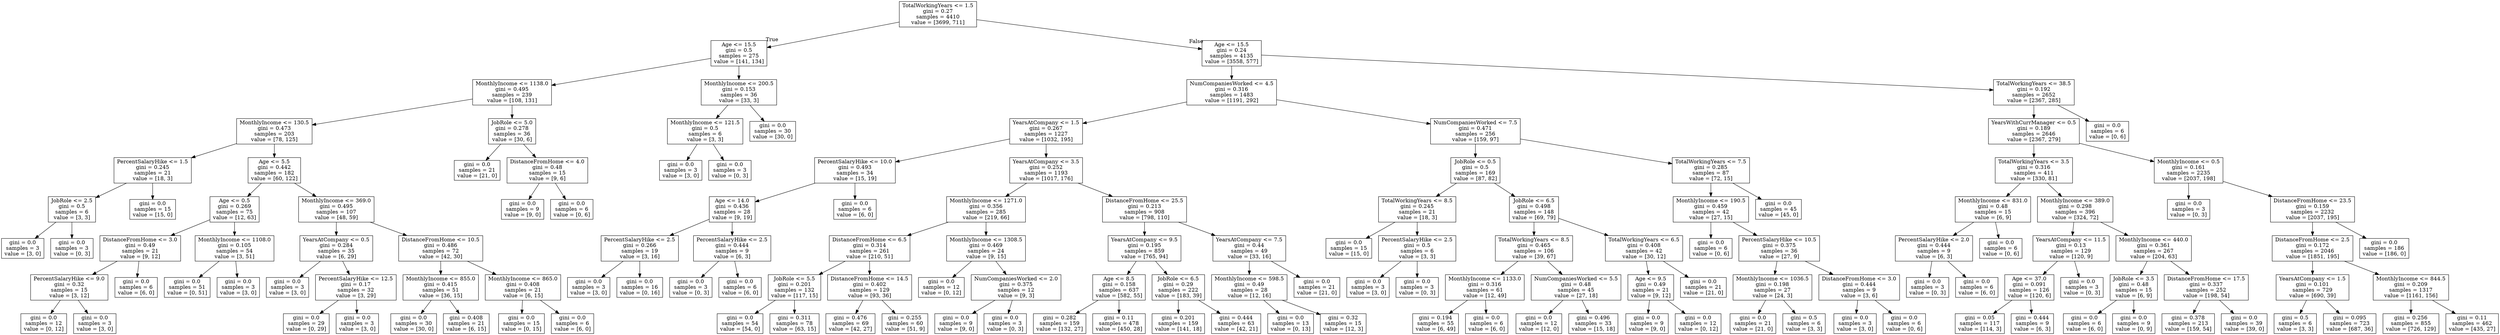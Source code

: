 digraph Tree {
node [shape=box] ;
0 [label="TotalWorkingYears <= 1.5\ngini = 0.27\nsamples = 4410\nvalue = [3699, 711]"] ;
1 [label="Age <= 15.5\ngini = 0.5\nsamples = 275\nvalue = [141, 134]"] ;
0 -> 1 [labeldistance=2.5, labelangle=45, headlabel="True"] ;
2 [label="MonthlyIncome <= 1138.0\ngini = 0.495\nsamples = 239\nvalue = [108, 131]"] ;
1 -> 2 ;
3 [label="MonthlyIncome <= 130.5\ngini = 0.473\nsamples = 203\nvalue = [78, 125]"] ;
2 -> 3 ;
4 [label="PercentSalaryHike <= 1.5\ngini = 0.245\nsamples = 21\nvalue = [18, 3]"] ;
3 -> 4 ;
5 [label="JobRole <= 2.5\ngini = 0.5\nsamples = 6\nvalue = [3, 3]"] ;
4 -> 5 ;
6 [label="gini = 0.0\nsamples = 3\nvalue = [3, 0]"] ;
5 -> 6 ;
7 [label="gini = 0.0\nsamples = 3\nvalue = [0, 3]"] ;
5 -> 7 ;
8 [label="gini = 0.0\nsamples = 15\nvalue = [15, 0]"] ;
4 -> 8 ;
9 [label="Age <= 5.5\ngini = 0.442\nsamples = 182\nvalue = [60, 122]"] ;
3 -> 9 ;
10 [label="Age <= 0.5\ngini = 0.269\nsamples = 75\nvalue = [12, 63]"] ;
9 -> 10 ;
11 [label="DistanceFromHome <= 3.0\ngini = 0.49\nsamples = 21\nvalue = [9, 12]"] ;
10 -> 11 ;
12 [label="PercentSalaryHike <= 9.0\ngini = 0.32\nsamples = 15\nvalue = [3, 12]"] ;
11 -> 12 ;
13 [label="gini = 0.0\nsamples = 12\nvalue = [0, 12]"] ;
12 -> 13 ;
14 [label="gini = 0.0\nsamples = 3\nvalue = [3, 0]"] ;
12 -> 14 ;
15 [label="gini = 0.0\nsamples = 6\nvalue = [6, 0]"] ;
11 -> 15 ;
16 [label="MonthlyIncome <= 1108.0\ngini = 0.105\nsamples = 54\nvalue = [3, 51]"] ;
10 -> 16 ;
17 [label="gini = 0.0\nsamples = 51\nvalue = [0, 51]"] ;
16 -> 17 ;
18 [label="gini = 0.0\nsamples = 3\nvalue = [3, 0]"] ;
16 -> 18 ;
19 [label="MonthlyIncome <= 369.0\ngini = 0.495\nsamples = 107\nvalue = [48, 59]"] ;
9 -> 19 ;
20 [label="YearsAtCompany <= 0.5\ngini = 0.284\nsamples = 35\nvalue = [6, 29]"] ;
19 -> 20 ;
21 [label="gini = 0.0\nsamples = 3\nvalue = [3, 0]"] ;
20 -> 21 ;
22 [label="PercentSalaryHike <= 12.5\ngini = 0.17\nsamples = 32\nvalue = [3, 29]"] ;
20 -> 22 ;
23 [label="gini = 0.0\nsamples = 29\nvalue = [0, 29]"] ;
22 -> 23 ;
24 [label="gini = 0.0\nsamples = 3\nvalue = [3, 0]"] ;
22 -> 24 ;
25 [label="DistanceFromHome <= 10.5\ngini = 0.486\nsamples = 72\nvalue = [42, 30]"] ;
19 -> 25 ;
26 [label="MonthlyIncome <= 855.0\ngini = 0.415\nsamples = 51\nvalue = [36, 15]"] ;
25 -> 26 ;
27 [label="gini = 0.0\nsamples = 30\nvalue = [30, 0]"] ;
26 -> 27 ;
28 [label="gini = 0.408\nsamples = 21\nvalue = [6, 15]"] ;
26 -> 28 ;
29 [label="MonthlyIncome <= 865.0\ngini = 0.408\nsamples = 21\nvalue = [6, 15]"] ;
25 -> 29 ;
30 [label="gini = 0.0\nsamples = 15\nvalue = [0, 15]"] ;
29 -> 30 ;
31 [label="gini = 0.0\nsamples = 6\nvalue = [6, 0]"] ;
29 -> 31 ;
32 [label="JobRole <= 5.0\ngini = 0.278\nsamples = 36\nvalue = [30, 6]"] ;
2 -> 32 ;
33 [label="gini = 0.0\nsamples = 21\nvalue = [21, 0]"] ;
32 -> 33 ;
34 [label="DistanceFromHome <= 4.0\ngini = 0.48\nsamples = 15\nvalue = [9, 6]"] ;
32 -> 34 ;
35 [label="gini = 0.0\nsamples = 9\nvalue = [9, 0]"] ;
34 -> 35 ;
36 [label="gini = 0.0\nsamples = 6\nvalue = [0, 6]"] ;
34 -> 36 ;
37 [label="MonthlyIncome <= 200.5\ngini = 0.153\nsamples = 36\nvalue = [33, 3]"] ;
1 -> 37 ;
38 [label="MonthlyIncome <= 121.5\ngini = 0.5\nsamples = 6\nvalue = [3, 3]"] ;
37 -> 38 ;
39 [label="gini = 0.0\nsamples = 3\nvalue = [3, 0]"] ;
38 -> 39 ;
40 [label="gini = 0.0\nsamples = 3\nvalue = [0, 3]"] ;
38 -> 40 ;
41 [label="gini = 0.0\nsamples = 30\nvalue = [30, 0]"] ;
37 -> 41 ;
42 [label="Age <= 15.5\ngini = 0.24\nsamples = 4135\nvalue = [3558, 577]"] ;
0 -> 42 [labeldistance=2.5, labelangle=-45, headlabel="False"] ;
43 [label="NumCompaniesWorked <= 4.5\ngini = 0.316\nsamples = 1483\nvalue = [1191, 292]"] ;
42 -> 43 ;
44 [label="YearsAtCompany <= 1.5\ngini = 0.267\nsamples = 1227\nvalue = [1032, 195]"] ;
43 -> 44 ;
45 [label="PercentSalaryHike <= 10.0\ngini = 0.493\nsamples = 34\nvalue = [15, 19]"] ;
44 -> 45 ;
46 [label="Age <= 14.0\ngini = 0.436\nsamples = 28\nvalue = [9, 19]"] ;
45 -> 46 ;
47 [label="PercentSalaryHike <= 2.5\ngini = 0.266\nsamples = 19\nvalue = [3, 16]"] ;
46 -> 47 ;
48 [label="gini = 0.0\nsamples = 3\nvalue = [3, 0]"] ;
47 -> 48 ;
49 [label="gini = 0.0\nsamples = 16\nvalue = [0, 16]"] ;
47 -> 49 ;
50 [label="PercentSalaryHike <= 2.5\ngini = 0.444\nsamples = 9\nvalue = [6, 3]"] ;
46 -> 50 ;
51 [label="gini = 0.0\nsamples = 3\nvalue = [0, 3]"] ;
50 -> 51 ;
52 [label="gini = 0.0\nsamples = 6\nvalue = [6, 0]"] ;
50 -> 52 ;
53 [label="gini = 0.0\nsamples = 6\nvalue = [6, 0]"] ;
45 -> 53 ;
54 [label="YearsAtCompany <= 3.5\ngini = 0.252\nsamples = 1193\nvalue = [1017, 176]"] ;
44 -> 54 ;
55 [label="MonthlyIncome <= 1271.0\ngini = 0.356\nsamples = 285\nvalue = [219, 66]"] ;
54 -> 55 ;
56 [label="DistanceFromHome <= 6.5\ngini = 0.314\nsamples = 261\nvalue = [210, 51]"] ;
55 -> 56 ;
57 [label="JobRole <= 5.5\ngini = 0.201\nsamples = 132\nvalue = [117, 15]"] ;
56 -> 57 ;
58 [label="gini = 0.0\nsamples = 54\nvalue = [54, 0]"] ;
57 -> 58 ;
59 [label="gini = 0.311\nsamples = 78\nvalue = [63, 15]"] ;
57 -> 59 ;
60 [label="DistanceFromHome <= 14.5\ngini = 0.402\nsamples = 129\nvalue = [93, 36]"] ;
56 -> 60 ;
61 [label="gini = 0.476\nsamples = 69\nvalue = [42, 27]"] ;
60 -> 61 ;
62 [label="gini = 0.255\nsamples = 60\nvalue = [51, 9]"] ;
60 -> 62 ;
63 [label="MonthlyIncome <= 1308.5\ngini = 0.469\nsamples = 24\nvalue = [9, 15]"] ;
55 -> 63 ;
64 [label="gini = 0.0\nsamples = 12\nvalue = [0, 12]"] ;
63 -> 64 ;
65 [label="NumCompaniesWorked <= 2.0\ngini = 0.375\nsamples = 12\nvalue = [9, 3]"] ;
63 -> 65 ;
66 [label="gini = 0.0\nsamples = 9\nvalue = [9, 0]"] ;
65 -> 66 ;
67 [label="gini = 0.0\nsamples = 3\nvalue = [0, 3]"] ;
65 -> 67 ;
68 [label="DistanceFromHome <= 25.5\ngini = 0.213\nsamples = 908\nvalue = [798, 110]"] ;
54 -> 68 ;
69 [label="YearsAtCompany <= 9.5\ngini = 0.195\nsamples = 859\nvalue = [765, 94]"] ;
68 -> 69 ;
70 [label="Age <= 8.5\ngini = 0.158\nsamples = 637\nvalue = [582, 55]"] ;
69 -> 70 ;
71 [label="gini = 0.282\nsamples = 159\nvalue = [132, 27]"] ;
70 -> 71 ;
72 [label="gini = 0.11\nsamples = 478\nvalue = [450, 28]"] ;
70 -> 72 ;
73 [label="JobRole <= 6.5\ngini = 0.29\nsamples = 222\nvalue = [183, 39]"] ;
69 -> 73 ;
74 [label="gini = 0.201\nsamples = 159\nvalue = [141, 18]"] ;
73 -> 74 ;
75 [label="gini = 0.444\nsamples = 63\nvalue = [42, 21]"] ;
73 -> 75 ;
76 [label="YearsAtCompany <= 7.5\ngini = 0.44\nsamples = 49\nvalue = [33, 16]"] ;
68 -> 76 ;
77 [label="MonthlyIncome <= 598.5\ngini = 0.49\nsamples = 28\nvalue = [12, 16]"] ;
76 -> 77 ;
78 [label="gini = 0.0\nsamples = 13\nvalue = [0, 13]"] ;
77 -> 78 ;
79 [label="gini = 0.32\nsamples = 15\nvalue = [12, 3]"] ;
77 -> 79 ;
80 [label="gini = 0.0\nsamples = 21\nvalue = [21, 0]"] ;
76 -> 80 ;
81 [label="NumCompaniesWorked <= 7.5\ngini = 0.471\nsamples = 256\nvalue = [159, 97]"] ;
43 -> 81 ;
82 [label="JobRole <= 0.5\ngini = 0.5\nsamples = 169\nvalue = [87, 82]"] ;
81 -> 82 ;
83 [label="TotalWorkingYears <= 8.5\ngini = 0.245\nsamples = 21\nvalue = [18, 3]"] ;
82 -> 83 ;
84 [label="gini = 0.0\nsamples = 15\nvalue = [15, 0]"] ;
83 -> 84 ;
85 [label="PercentSalaryHike <= 2.5\ngini = 0.5\nsamples = 6\nvalue = [3, 3]"] ;
83 -> 85 ;
86 [label="gini = 0.0\nsamples = 3\nvalue = [3, 0]"] ;
85 -> 86 ;
87 [label="gini = 0.0\nsamples = 3\nvalue = [0, 3]"] ;
85 -> 87 ;
88 [label="JobRole <= 6.5\ngini = 0.498\nsamples = 148\nvalue = [69, 79]"] ;
82 -> 88 ;
89 [label="TotalWorkingYears <= 8.5\ngini = 0.465\nsamples = 106\nvalue = [39, 67]"] ;
88 -> 89 ;
90 [label="MonthlyIncome <= 1133.0\ngini = 0.316\nsamples = 61\nvalue = [12, 49]"] ;
89 -> 90 ;
91 [label="gini = 0.194\nsamples = 55\nvalue = [6, 49]"] ;
90 -> 91 ;
92 [label="gini = 0.0\nsamples = 6\nvalue = [6, 0]"] ;
90 -> 92 ;
93 [label="NumCompaniesWorked <= 5.5\ngini = 0.48\nsamples = 45\nvalue = [27, 18]"] ;
89 -> 93 ;
94 [label="gini = 0.0\nsamples = 12\nvalue = [12, 0]"] ;
93 -> 94 ;
95 [label="gini = 0.496\nsamples = 33\nvalue = [15, 18]"] ;
93 -> 95 ;
96 [label="TotalWorkingYears <= 6.5\ngini = 0.408\nsamples = 42\nvalue = [30, 12]"] ;
88 -> 96 ;
97 [label="Age <= 9.5\ngini = 0.49\nsamples = 21\nvalue = [9, 12]"] ;
96 -> 97 ;
98 [label="gini = 0.0\nsamples = 9\nvalue = [9, 0]"] ;
97 -> 98 ;
99 [label="gini = 0.0\nsamples = 12\nvalue = [0, 12]"] ;
97 -> 99 ;
100 [label="gini = 0.0\nsamples = 21\nvalue = [21, 0]"] ;
96 -> 100 ;
101 [label="TotalWorkingYears <= 7.5\ngini = 0.285\nsamples = 87\nvalue = [72, 15]"] ;
81 -> 101 ;
102 [label="MonthlyIncome <= 190.5\ngini = 0.459\nsamples = 42\nvalue = [27, 15]"] ;
101 -> 102 ;
103 [label="gini = 0.0\nsamples = 6\nvalue = [0, 6]"] ;
102 -> 103 ;
104 [label="PercentSalaryHike <= 10.5\ngini = 0.375\nsamples = 36\nvalue = [27, 9]"] ;
102 -> 104 ;
105 [label="MonthlyIncome <= 1036.5\ngini = 0.198\nsamples = 27\nvalue = [24, 3]"] ;
104 -> 105 ;
106 [label="gini = 0.0\nsamples = 21\nvalue = [21, 0]"] ;
105 -> 106 ;
107 [label="gini = 0.5\nsamples = 6\nvalue = [3, 3]"] ;
105 -> 107 ;
108 [label="DistanceFromHome <= 3.0\ngini = 0.444\nsamples = 9\nvalue = [3, 6]"] ;
104 -> 108 ;
109 [label="gini = 0.0\nsamples = 3\nvalue = [3, 0]"] ;
108 -> 109 ;
110 [label="gini = 0.0\nsamples = 6\nvalue = [0, 6]"] ;
108 -> 110 ;
111 [label="gini = 0.0\nsamples = 45\nvalue = [45, 0]"] ;
101 -> 111 ;
112 [label="TotalWorkingYears <= 38.5\ngini = 0.192\nsamples = 2652\nvalue = [2367, 285]"] ;
42 -> 112 ;
113 [label="YearsWithCurrManager <= 0.5\ngini = 0.189\nsamples = 2646\nvalue = [2367, 279]"] ;
112 -> 113 ;
114 [label="TotalWorkingYears <= 3.5\ngini = 0.316\nsamples = 411\nvalue = [330, 81]"] ;
113 -> 114 ;
115 [label="MonthlyIncome <= 831.0\ngini = 0.48\nsamples = 15\nvalue = [6, 9]"] ;
114 -> 115 ;
116 [label="PercentSalaryHike <= 2.0\ngini = 0.444\nsamples = 9\nvalue = [6, 3]"] ;
115 -> 116 ;
117 [label="gini = 0.0\nsamples = 3\nvalue = [0, 3]"] ;
116 -> 117 ;
118 [label="gini = 0.0\nsamples = 6\nvalue = [6, 0]"] ;
116 -> 118 ;
119 [label="gini = 0.0\nsamples = 6\nvalue = [0, 6]"] ;
115 -> 119 ;
120 [label="MonthlyIncome <= 389.0\ngini = 0.298\nsamples = 396\nvalue = [324, 72]"] ;
114 -> 120 ;
121 [label="YearsAtCompany <= 11.5\ngini = 0.13\nsamples = 129\nvalue = [120, 9]"] ;
120 -> 121 ;
122 [label="Age <= 37.0\ngini = 0.091\nsamples = 126\nvalue = [120, 6]"] ;
121 -> 122 ;
123 [label="gini = 0.05\nsamples = 117\nvalue = [114, 3]"] ;
122 -> 123 ;
124 [label="gini = 0.444\nsamples = 9\nvalue = [6, 3]"] ;
122 -> 124 ;
125 [label="gini = 0.0\nsamples = 3\nvalue = [0, 3]"] ;
121 -> 125 ;
126 [label="MonthlyIncome <= 440.0\ngini = 0.361\nsamples = 267\nvalue = [204, 63]"] ;
120 -> 126 ;
127 [label="JobRole <= 3.5\ngini = 0.48\nsamples = 15\nvalue = [6, 9]"] ;
126 -> 127 ;
128 [label="gini = 0.0\nsamples = 6\nvalue = [6, 0]"] ;
127 -> 128 ;
129 [label="gini = 0.0\nsamples = 9\nvalue = [0, 9]"] ;
127 -> 129 ;
130 [label="DistanceFromHome <= 17.5\ngini = 0.337\nsamples = 252\nvalue = [198, 54]"] ;
126 -> 130 ;
131 [label="gini = 0.378\nsamples = 213\nvalue = [159, 54]"] ;
130 -> 131 ;
132 [label="gini = 0.0\nsamples = 39\nvalue = [39, 0]"] ;
130 -> 132 ;
133 [label="MonthlyIncome <= 0.5\ngini = 0.161\nsamples = 2235\nvalue = [2037, 198]"] ;
113 -> 133 ;
134 [label="gini = 0.0\nsamples = 3\nvalue = [0, 3]"] ;
133 -> 134 ;
135 [label="DistanceFromHome <= 23.5\ngini = 0.159\nsamples = 2232\nvalue = [2037, 195]"] ;
133 -> 135 ;
136 [label="DistanceFromHome <= 2.5\ngini = 0.172\nsamples = 2046\nvalue = [1851, 195]"] ;
135 -> 136 ;
137 [label="YearsAtCompany <= 1.5\ngini = 0.101\nsamples = 729\nvalue = [690, 39]"] ;
136 -> 137 ;
138 [label="gini = 0.5\nsamples = 6\nvalue = [3, 3]"] ;
137 -> 138 ;
139 [label="gini = 0.095\nsamples = 723\nvalue = [687, 36]"] ;
137 -> 139 ;
140 [label="MonthlyIncome <= 844.5\ngini = 0.209\nsamples = 1317\nvalue = [1161, 156]"] ;
136 -> 140 ;
141 [label="gini = 0.256\nsamples = 855\nvalue = [726, 129]"] ;
140 -> 141 ;
142 [label="gini = 0.11\nsamples = 462\nvalue = [435, 27]"] ;
140 -> 142 ;
143 [label="gini = 0.0\nsamples = 186\nvalue = [186, 0]"] ;
135 -> 143 ;
144 [label="gini = 0.0\nsamples = 6\nvalue = [0, 6]"] ;
112 -> 144 ;
}